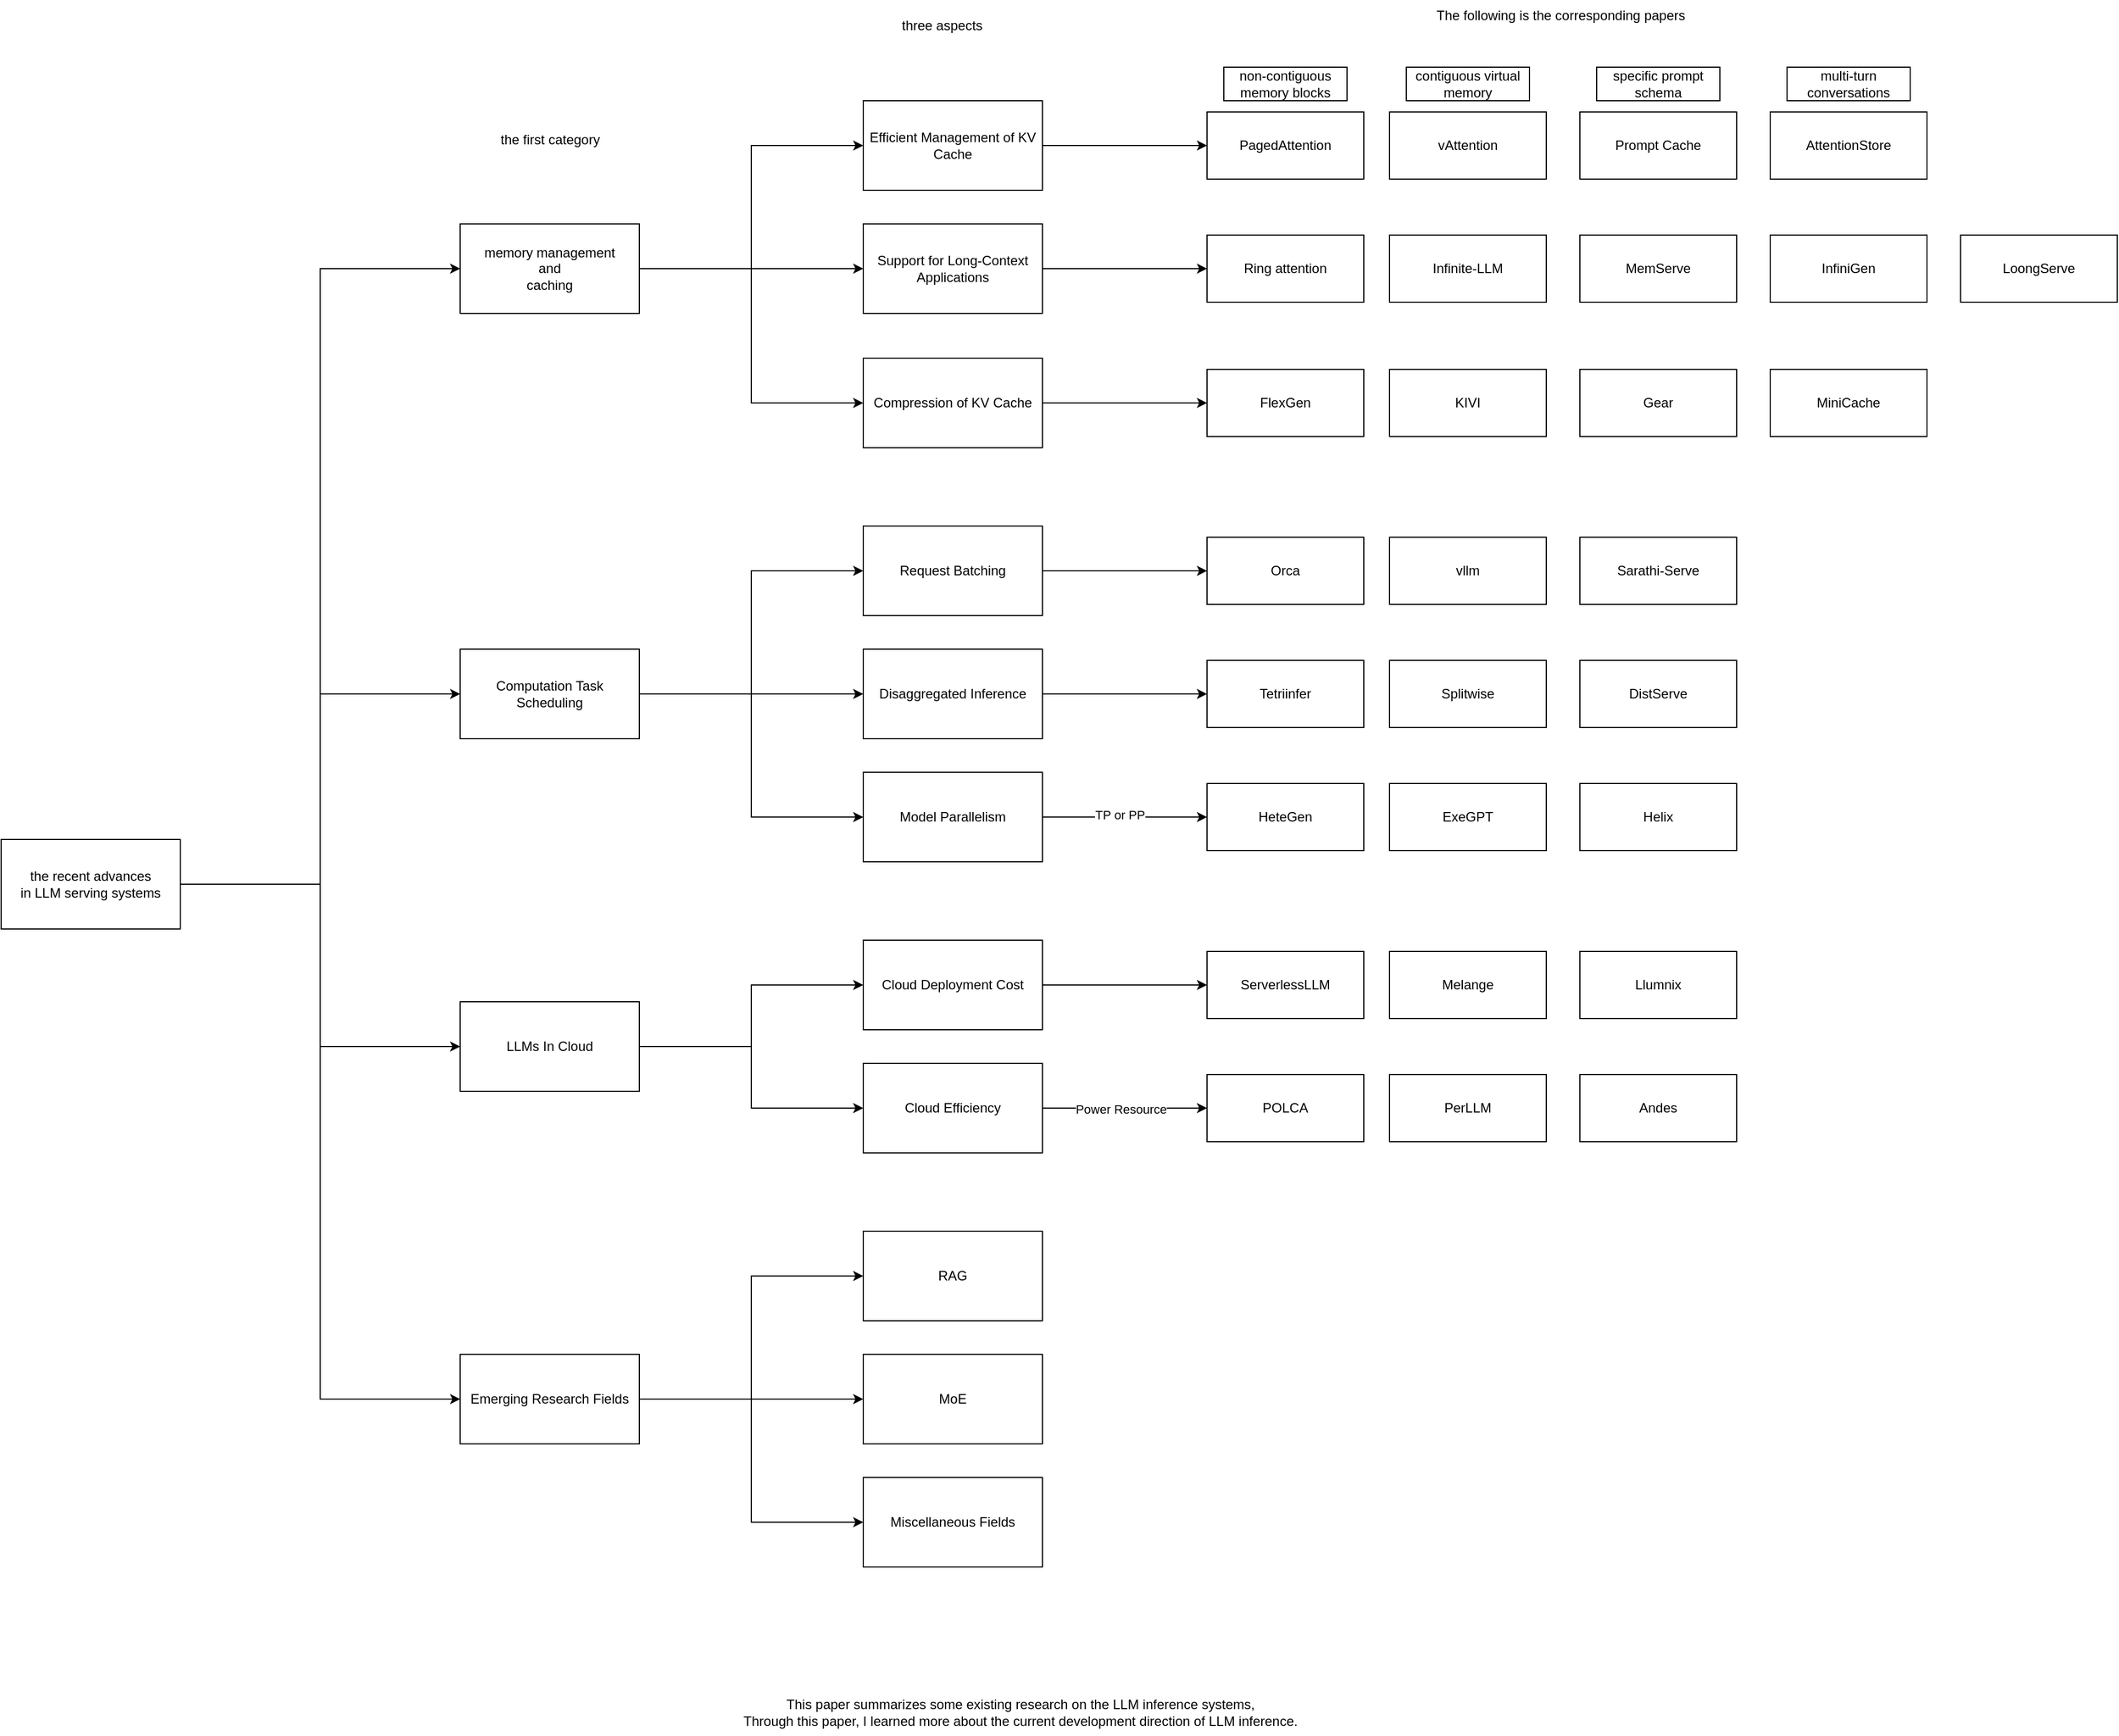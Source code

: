 <mxfile version="24.7.7">
  <diagram id="prtHgNgQTEPvFCAcTncT" name="Page-1">
    <mxGraphModel dx="5420" dy="2084" grid="1" gridSize="10" guides="1" tooltips="1" connect="1" arrows="1" fold="1" page="1" pageScale="1" pageWidth="827" pageHeight="1169" math="0" shadow="0">
      <root>
        <mxCell id="0" />
        <mxCell id="1" parent="0" />
        <mxCell id="ufnlYQHxm2TLW9yD92qH-64" style="edgeStyle=orthogonalEdgeStyle;rounded=0;orthogonalLoop=1;jettySize=auto;html=1;exitX=1;exitY=0.5;exitDx=0;exitDy=0;entryX=0;entryY=0.5;entryDx=0;entryDy=0;" edge="1" parent="1" source="ufnlYQHxm2TLW9yD92qH-1" target="ufnlYQHxm2TLW9yD92qH-2">
          <mxGeometry relative="1" as="geometry" />
        </mxCell>
        <mxCell id="ufnlYQHxm2TLW9yD92qH-65" style="edgeStyle=orthogonalEdgeStyle;rounded=0;orthogonalLoop=1;jettySize=auto;html=1;exitX=1;exitY=0.5;exitDx=0;exitDy=0;entryX=0;entryY=0.5;entryDx=0;entryDy=0;" edge="1" parent="1" source="ufnlYQHxm2TLW9yD92qH-1" target="ufnlYQHxm2TLW9yD92qH-22">
          <mxGeometry relative="1" as="geometry" />
        </mxCell>
        <mxCell id="ufnlYQHxm2TLW9yD92qH-66" style="edgeStyle=orthogonalEdgeStyle;rounded=0;orthogonalLoop=1;jettySize=auto;html=1;exitX=1;exitY=0.5;exitDx=0;exitDy=0;entryX=0;entryY=0.5;entryDx=0;entryDy=0;" edge="1" parent="1" source="ufnlYQHxm2TLW9yD92qH-1" target="ufnlYQHxm2TLW9yD92qH-43">
          <mxGeometry relative="1" as="geometry" />
        </mxCell>
        <mxCell id="ufnlYQHxm2TLW9yD92qH-67" style="edgeStyle=orthogonalEdgeStyle;rounded=0;orthogonalLoop=1;jettySize=auto;html=1;exitX=1;exitY=0.5;exitDx=0;exitDy=0;entryX=0;entryY=0.5;entryDx=0;entryDy=0;" edge="1" parent="1" source="ufnlYQHxm2TLW9yD92qH-1" target="ufnlYQHxm2TLW9yD92qH-55">
          <mxGeometry relative="1" as="geometry" />
        </mxCell>
        <mxCell id="ufnlYQHxm2TLW9yD92qH-1" value="the recent advances&lt;div&gt;in LLM serving systems&lt;/div&gt;" style="rounded=0;whiteSpace=wrap;html=1;" vertex="1" parent="1">
          <mxGeometry x="-330" y="1130" width="160" height="80" as="geometry" />
        </mxCell>
        <mxCell id="ufnlYQHxm2TLW9yD92qH-37" style="edgeStyle=orthogonalEdgeStyle;rounded=0;orthogonalLoop=1;jettySize=auto;html=1;exitX=1;exitY=0.5;exitDx=0;exitDy=0;entryX=0;entryY=0.5;entryDx=0;entryDy=0;" edge="1" parent="1" source="ufnlYQHxm2TLW9yD92qH-2" target="ufnlYQHxm2TLW9yD92qH-3">
          <mxGeometry relative="1" as="geometry" />
        </mxCell>
        <mxCell id="ufnlYQHxm2TLW9yD92qH-38" style="edgeStyle=orthogonalEdgeStyle;rounded=0;orthogonalLoop=1;jettySize=auto;html=1;exitX=1;exitY=0.5;exitDx=0;exitDy=0;" edge="1" parent="1" source="ufnlYQHxm2TLW9yD92qH-2" target="ufnlYQHxm2TLW9yD92qH-8">
          <mxGeometry relative="1" as="geometry" />
        </mxCell>
        <mxCell id="ufnlYQHxm2TLW9yD92qH-39" style="edgeStyle=orthogonalEdgeStyle;rounded=0;orthogonalLoop=1;jettySize=auto;html=1;exitX=1;exitY=0.5;exitDx=0;exitDy=0;entryX=0;entryY=0.5;entryDx=0;entryDy=0;" edge="1" parent="1" source="ufnlYQHxm2TLW9yD92qH-2" target="ufnlYQHxm2TLW9yD92qH-14">
          <mxGeometry relative="1" as="geometry" />
        </mxCell>
        <mxCell id="ufnlYQHxm2TLW9yD92qH-2" value="memory management&lt;div&gt;and&lt;/div&gt;&lt;div&gt;caching&lt;/div&gt;" style="rounded=0;whiteSpace=wrap;html=1;" vertex="1" parent="1">
          <mxGeometry x="80" y="580" width="160" height="80" as="geometry" />
        </mxCell>
        <mxCell id="ufnlYQHxm2TLW9yD92qH-77" style="edgeStyle=orthogonalEdgeStyle;rounded=0;orthogonalLoop=1;jettySize=auto;html=1;exitX=1;exitY=0.5;exitDx=0;exitDy=0;entryX=0;entryY=0.5;entryDx=0;entryDy=0;" edge="1" parent="1" source="ufnlYQHxm2TLW9yD92qH-3" target="ufnlYQHxm2TLW9yD92qH-4">
          <mxGeometry relative="1" as="geometry" />
        </mxCell>
        <mxCell id="ufnlYQHxm2TLW9yD92qH-3" value="Efficient Management of KV Cache" style="rounded=0;whiteSpace=wrap;html=1;" vertex="1" parent="1">
          <mxGeometry x="440" y="470" width="160" height="80" as="geometry" />
        </mxCell>
        <mxCell id="ufnlYQHxm2TLW9yD92qH-4" value="PagedAttention" style="rounded=0;whiteSpace=wrap;html=1;" vertex="1" parent="1">
          <mxGeometry x="747" y="480" width="140" height="60" as="geometry" />
        </mxCell>
        <mxCell id="ufnlYQHxm2TLW9yD92qH-5" value="vAttention" style="rounded=0;whiteSpace=wrap;html=1;" vertex="1" parent="1">
          <mxGeometry x="910" y="480" width="140" height="60" as="geometry" />
        </mxCell>
        <mxCell id="ufnlYQHxm2TLW9yD92qH-6" value="Prompt Cache" style="rounded=0;whiteSpace=wrap;html=1;" vertex="1" parent="1">
          <mxGeometry x="1080" y="480" width="140" height="60" as="geometry" />
        </mxCell>
        <mxCell id="ufnlYQHxm2TLW9yD92qH-7" value="AttentionStore" style="rounded=0;whiteSpace=wrap;html=1;" vertex="1" parent="1">
          <mxGeometry x="1250" y="480" width="140" height="60" as="geometry" />
        </mxCell>
        <mxCell id="ufnlYQHxm2TLW9yD92qH-78" style="edgeStyle=orthogonalEdgeStyle;rounded=0;orthogonalLoop=1;jettySize=auto;html=1;exitX=1;exitY=0.5;exitDx=0;exitDy=0;entryX=0;entryY=0.5;entryDx=0;entryDy=0;" edge="1" parent="1" source="ufnlYQHxm2TLW9yD92qH-8" target="ufnlYQHxm2TLW9yD92qH-9">
          <mxGeometry relative="1" as="geometry" />
        </mxCell>
        <mxCell id="ufnlYQHxm2TLW9yD92qH-8" value="Support for Long-Context Applications" style="rounded=0;whiteSpace=wrap;html=1;" vertex="1" parent="1">
          <mxGeometry x="440" y="580" width="160" height="80" as="geometry" />
        </mxCell>
        <mxCell id="ufnlYQHxm2TLW9yD92qH-9" value="Ring attention" style="rounded=0;whiteSpace=wrap;html=1;" vertex="1" parent="1">
          <mxGeometry x="747" y="590" width="140" height="60" as="geometry" />
        </mxCell>
        <mxCell id="ufnlYQHxm2TLW9yD92qH-10" value="Infinite-LLM" style="rounded=0;whiteSpace=wrap;html=1;" vertex="1" parent="1">
          <mxGeometry x="910" y="590" width="140" height="60" as="geometry" />
        </mxCell>
        <mxCell id="ufnlYQHxm2TLW9yD92qH-11" value="MemServe" style="rounded=0;whiteSpace=wrap;html=1;" vertex="1" parent="1">
          <mxGeometry x="1080" y="590" width="140" height="60" as="geometry" />
        </mxCell>
        <mxCell id="ufnlYQHxm2TLW9yD92qH-12" value="InfiniGen" style="rounded=0;whiteSpace=wrap;html=1;" vertex="1" parent="1">
          <mxGeometry x="1250" y="590" width="140" height="60" as="geometry" />
        </mxCell>
        <mxCell id="ufnlYQHxm2TLW9yD92qH-13" value="LoongServe" style="rounded=0;whiteSpace=wrap;html=1;" vertex="1" parent="1">
          <mxGeometry x="1420" y="590" width="140" height="60" as="geometry" />
        </mxCell>
        <mxCell id="ufnlYQHxm2TLW9yD92qH-79" style="edgeStyle=orthogonalEdgeStyle;rounded=0;orthogonalLoop=1;jettySize=auto;html=1;exitX=1;exitY=0.5;exitDx=0;exitDy=0;entryX=0;entryY=0.5;entryDx=0;entryDy=0;" edge="1" parent="1" source="ufnlYQHxm2TLW9yD92qH-14" target="ufnlYQHxm2TLW9yD92qH-18">
          <mxGeometry relative="1" as="geometry" />
        </mxCell>
        <mxCell id="ufnlYQHxm2TLW9yD92qH-14" value="Compression of KV Cache" style="rounded=0;whiteSpace=wrap;html=1;" vertex="1" parent="1">
          <mxGeometry x="440" y="700" width="160" height="80" as="geometry" />
        </mxCell>
        <mxCell id="ufnlYQHxm2TLW9yD92qH-18" value="FlexGen" style="rounded=0;whiteSpace=wrap;html=1;" vertex="1" parent="1">
          <mxGeometry x="747" y="710" width="140" height="60" as="geometry" />
        </mxCell>
        <mxCell id="ufnlYQHxm2TLW9yD92qH-19" value="KIVI" style="rounded=0;whiteSpace=wrap;html=1;" vertex="1" parent="1">
          <mxGeometry x="910" y="710" width="140" height="60" as="geometry" />
        </mxCell>
        <mxCell id="ufnlYQHxm2TLW9yD92qH-20" value="Gear" style="rounded=0;whiteSpace=wrap;html=1;" vertex="1" parent="1">
          <mxGeometry x="1080" y="710" width="140" height="60" as="geometry" />
        </mxCell>
        <mxCell id="ufnlYQHxm2TLW9yD92qH-21" value="MiniCache" style="rounded=0;whiteSpace=wrap;html=1;" vertex="1" parent="1">
          <mxGeometry x="1250" y="710" width="140" height="60" as="geometry" />
        </mxCell>
        <mxCell id="ufnlYQHxm2TLW9yD92qH-40" style="edgeStyle=orthogonalEdgeStyle;rounded=0;orthogonalLoop=1;jettySize=auto;html=1;exitX=1;exitY=0.5;exitDx=0;exitDy=0;entryX=0;entryY=0.5;entryDx=0;entryDy=0;" edge="1" parent="1" source="ufnlYQHxm2TLW9yD92qH-22" target="ufnlYQHxm2TLW9yD92qH-23">
          <mxGeometry relative="1" as="geometry" />
        </mxCell>
        <mxCell id="ufnlYQHxm2TLW9yD92qH-41" style="edgeStyle=orthogonalEdgeStyle;rounded=0;orthogonalLoop=1;jettySize=auto;html=1;exitX=1;exitY=0.5;exitDx=0;exitDy=0;" edge="1" parent="1" source="ufnlYQHxm2TLW9yD92qH-22" target="ufnlYQHxm2TLW9yD92qH-27">
          <mxGeometry relative="1" as="geometry" />
        </mxCell>
        <mxCell id="ufnlYQHxm2TLW9yD92qH-42" style="edgeStyle=orthogonalEdgeStyle;rounded=0;orthogonalLoop=1;jettySize=auto;html=1;exitX=1;exitY=0.5;exitDx=0;exitDy=0;entryX=0;entryY=0.5;entryDx=0;entryDy=0;" edge="1" parent="1" source="ufnlYQHxm2TLW9yD92qH-22" target="ufnlYQHxm2TLW9yD92qH-31">
          <mxGeometry relative="1" as="geometry" />
        </mxCell>
        <mxCell id="ufnlYQHxm2TLW9yD92qH-22" value="Computation Task Scheduling" style="rounded=0;whiteSpace=wrap;html=1;" vertex="1" parent="1">
          <mxGeometry x="80" y="960" width="160" height="80" as="geometry" />
        </mxCell>
        <mxCell id="ufnlYQHxm2TLW9yD92qH-80" style="edgeStyle=orthogonalEdgeStyle;rounded=0;orthogonalLoop=1;jettySize=auto;html=1;exitX=1;exitY=0.5;exitDx=0;exitDy=0;entryX=0;entryY=0.5;entryDx=0;entryDy=0;" edge="1" parent="1" source="ufnlYQHxm2TLW9yD92qH-23" target="ufnlYQHxm2TLW9yD92qH-24">
          <mxGeometry relative="1" as="geometry" />
        </mxCell>
        <mxCell id="ufnlYQHxm2TLW9yD92qH-23" value="Request Batching" style="rounded=0;whiteSpace=wrap;html=1;" vertex="1" parent="1">
          <mxGeometry x="440" y="850" width="160" height="80" as="geometry" />
        </mxCell>
        <mxCell id="ufnlYQHxm2TLW9yD92qH-24" value="Orca" style="rounded=0;whiteSpace=wrap;html=1;" vertex="1" parent="1">
          <mxGeometry x="747" y="860" width="140" height="60" as="geometry" />
        </mxCell>
        <mxCell id="ufnlYQHxm2TLW9yD92qH-25" value="vllm" style="rounded=0;whiteSpace=wrap;html=1;" vertex="1" parent="1">
          <mxGeometry x="910" y="860" width="140" height="60" as="geometry" />
        </mxCell>
        <mxCell id="ufnlYQHxm2TLW9yD92qH-26" value="Sarathi-Serve" style="rounded=0;whiteSpace=wrap;html=1;" vertex="1" parent="1">
          <mxGeometry x="1080" y="860" width="140" height="60" as="geometry" />
        </mxCell>
        <mxCell id="ufnlYQHxm2TLW9yD92qH-81" style="edgeStyle=orthogonalEdgeStyle;rounded=0;orthogonalLoop=1;jettySize=auto;html=1;exitX=1;exitY=0.5;exitDx=0;exitDy=0;" edge="1" parent="1" source="ufnlYQHxm2TLW9yD92qH-27" target="ufnlYQHxm2TLW9yD92qH-28">
          <mxGeometry relative="1" as="geometry" />
        </mxCell>
        <mxCell id="ufnlYQHxm2TLW9yD92qH-27" value="Disaggregated Inference" style="rounded=0;whiteSpace=wrap;html=1;" vertex="1" parent="1">
          <mxGeometry x="440" y="960" width="160" height="80" as="geometry" />
        </mxCell>
        <mxCell id="ufnlYQHxm2TLW9yD92qH-28" value="Tetriinfer" style="rounded=0;whiteSpace=wrap;html=1;" vertex="1" parent="1">
          <mxGeometry x="747" y="970" width="140" height="60" as="geometry" />
        </mxCell>
        <mxCell id="ufnlYQHxm2TLW9yD92qH-29" value="Splitwise" style="rounded=0;whiteSpace=wrap;html=1;" vertex="1" parent="1">
          <mxGeometry x="910" y="970" width="140" height="60" as="geometry" />
        </mxCell>
        <mxCell id="ufnlYQHxm2TLW9yD92qH-30" value="DistServe" style="rounded=0;whiteSpace=wrap;html=1;" vertex="1" parent="1">
          <mxGeometry x="1080" y="970" width="140" height="60" as="geometry" />
        </mxCell>
        <mxCell id="ufnlYQHxm2TLW9yD92qH-35" style="edgeStyle=orthogonalEdgeStyle;rounded=0;orthogonalLoop=1;jettySize=auto;html=1;entryX=0;entryY=0.5;entryDx=0;entryDy=0;" edge="1" parent="1" source="ufnlYQHxm2TLW9yD92qH-31" target="ufnlYQHxm2TLW9yD92qH-32">
          <mxGeometry relative="1" as="geometry" />
        </mxCell>
        <mxCell id="ufnlYQHxm2TLW9yD92qH-36" value="TP or PP" style="edgeLabel;html=1;align=center;verticalAlign=middle;resizable=0;points=[];" vertex="1" connectable="0" parent="ufnlYQHxm2TLW9yD92qH-35">
          <mxGeometry x="-0.065" y="2" relative="1" as="geometry">
            <mxPoint as="offset" />
          </mxGeometry>
        </mxCell>
        <mxCell id="ufnlYQHxm2TLW9yD92qH-31" value="Model Parallelism" style="rounded=0;whiteSpace=wrap;html=1;" vertex="1" parent="1">
          <mxGeometry x="440" y="1070" width="160" height="80" as="geometry" />
        </mxCell>
        <mxCell id="ufnlYQHxm2TLW9yD92qH-32" value="HeteGen" style="rounded=0;whiteSpace=wrap;html=1;" vertex="1" parent="1">
          <mxGeometry x="747" y="1080" width="140" height="60" as="geometry" />
        </mxCell>
        <mxCell id="ufnlYQHxm2TLW9yD92qH-33" value="ExeGPT" style="rounded=0;whiteSpace=wrap;html=1;" vertex="1" parent="1">
          <mxGeometry x="910" y="1080" width="140" height="60" as="geometry" />
        </mxCell>
        <mxCell id="ufnlYQHxm2TLW9yD92qH-34" value="Helix" style="rounded=0;whiteSpace=wrap;html=1;" vertex="1" parent="1">
          <mxGeometry x="1080" y="1080" width="140" height="60" as="geometry" />
        </mxCell>
        <mxCell id="ufnlYQHxm2TLW9yD92qH-59" style="edgeStyle=orthogonalEdgeStyle;rounded=0;orthogonalLoop=1;jettySize=auto;html=1;exitX=1;exitY=0.5;exitDx=0;exitDy=0;" edge="1" parent="1" source="ufnlYQHxm2TLW9yD92qH-43" target="ufnlYQHxm2TLW9yD92qH-44">
          <mxGeometry relative="1" as="geometry" />
        </mxCell>
        <mxCell id="ufnlYQHxm2TLW9yD92qH-60" style="edgeStyle=orthogonalEdgeStyle;rounded=0;orthogonalLoop=1;jettySize=auto;html=1;exitX=1;exitY=0.5;exitDx=0;exitDy=0;entryX=0;entryY=0.5;entryDx=0;entryDy=0;" edge="1" parent="1" source="ufnlYQHxm2TLW9yD92qH-43" target="ufnlYQHxm2TLW9yD92qH-48">
          <mxGeometry relative="1" as="geometry" />
        </mxCell>
        <mxCell id="ufnlYQHxm2TLW9yD92qH-43" value="LLMs In Cloud" style="rounded=0;whiteSpace=wrap;html=1;" vertex="1" parent="1">
          <mxGeometry x="80" y="1275" width="160" height="80" as="geometry" />
        </mxCell>
        <mxCell id="ufnlYQHxm2TLW9yD92qH-82" style="edgeStyle=orthogonalEdgeStyle;rounded=0;orthogonalLoop=1;jettySize=auto;html=1;exitX=1;exitY=0.5;exitDx=0;exitDy=0;" edge="1" parent="1" source="ufnlYQHxm2TLW9yD92qH-44" target="ufnlYQHxm2TLW9yD92qH-45">
          <mxGeometry relative="1" as="geometry" />
        </mxCell>
        <mxCell id="ufnlYQHxm2TLW9yD92qH-44" value="Cloud Deployment Cost" style="rounded=0;whiteSpace=wrap;html=1;" vertex="1" parent="1">
          <mxGeometry x="440" y="1220" width="160" height="80" as="geometry" />
        </mxCell>
        <mxCell id="ufnlYQHxm2TLW9yD92qH-45" value="ServerlessLLM" style="rounded=0;whiteSpace=wrap;html=1;" vertex="1" parent="1">
          <mxGeometry x="747" y="1230" width="140" height="60" as="geometry" />
        </mxCell>
        <mxCell id="ufnlYQHxm2TLW9yD92qH-46" value="Melange" style="rounded=0;whiteSpace=wrap;html=1;" vertex="1" parent="1">
          <mxGeometry x="910" y="1230" width="140" height="60" as="geometry" />
        </mxCell>
        <mxCell id="ufnlYQHxm2TLW9yD92qH-47" value="Llumnix" style="rounded=0;whiteSpace=wrap;html=1;" vertex="1" parent="1">
          <mxGeometry x="1080" y="1230" width="140" height="60" as="geometry" />
        </mxCell>
        <mxCell id="ufnlYQHxm2TLW9yD92qH-52" style="edgeStyle=orthogonalEdgeStyle;rounded=0;orthogonalLoop=1;jettySize=auto;html=1;exitX=1;exitY=0.5;exitDx=0;exitDy=0;entryX=0;entryY=0.5;entryDx=0;entryDy=0;" edge="1" parent="1" source="ufnlYQHxm2TLW9yD92qH-48" target="ufnlYQHxm2TLW9yD92qH-49">
          <mxGeometry relative="1" as="geometry" />
        </mxCell>
        <mxCell id="ufnlYQHxm2TLW9yD92qH-53" value="Power Resource" style="edgeLabel;html=1;align=center;verticalAlign=middle;resizable=0;points=[];" vertex="1" connectable="0" parent="ufnlYQHxm2TLW9yD92qH-52">
          <mxGeometry x="-0.046" y="-1" relative="1" as="geometry">
            <mxPoint as="offset" />
          </mxGeometry>
        </mxCell>
        <mxCell id="ufnlYQHxm2TLW9yD92qH-48" value="Cloud Efficiency" style="rounded=0;whiteSpace=wrap;html=1;" vertex="1" parent="1">
          <mxGeometry x="440" y="1330" width="160" height="80" as="geometry" />
        </mxCell>
        <mxCell id="ufnlYQHxm2TLW9yD92qH-49" value="POLCA" style="rounded=0;whiteSpace=wrap;html=1;" vertex="1" parent="1">
          <mxGeometry x="747" y="1340" width="140" height="60" as="geometry" />
        </mxCell>
        <mxCell id="ufnlYQHxm2TLW9yD92qH-50" value="PerLLM" style="rounded=0;whiteSpace=wrap;html=1;" vertex="1" parent="1">
          <mxGeometry x="910" y="1340" width="140" height="60" as="geometry" />
        </mxCell>
        <mxCell id="ufnlYQHxm2TLW9yD92qH-54" value="Andes" style="rounded=0;whiteSpace=wrap;html=1;" vertex="1" parent="1">
          <mxGeometry x="1080" y="1340" width="140" height="60" as="geometry" />
        </mxCell>
        <mxCell id="ufnlYQHxm2TLW9yD92qH-61" style="edgeStyle=orthogonalEdgeStyle;rounded=0;orthogonalLoop=1;jettySize=auto;html=1;exitX=1;exitY=0.5;exitDx=0;exitDy=0;entryX=0;entryY=0.5;entryDx=0;entryDy=0;" edge="1" parent="1" source="ufnlYQHxm2TLW9yD92qH-55" target="ufnlYQHxm2TLW9yD92qH-56">
          <mxGeometry relative="1" as="geometry" />
        </mxCell>
        <mxCell id="ufnlYQHxm2TLW9yD92qH-62" style="edgeStyle=orthogonalEdgeStyle;rounded=0;orthogonalLoop=1;jettySize=auto;html=1;exitX=1;exitY=0.5;exitDx=0;exitDy=0;entryX=0;entryY=0.5;entryDx=0;entryDy=0;" edge="1" parent="1" source="ufnlYQHxm2TLW9yD92qH-55" target="ufnlYQHxm2TLW9yD92qH-57">
          <mxGeometry relative="1" as="geometry" />
        </mxCell>
        <mxCell id="ufnlYQHxm2TLW9yD92qH-63" style="edgeStyle=orthogonalEdgeStyle;rounded=0;orthogonalLoop=1;jettySize=auto;html=1;exitX=1;exitY=0.5;exitDx=0;exitDy=0;entryX=0;entryY=0.5;entryDx=0;entryDy=0;" edge="1" parent="1" source="ufnlYQHxm2TLW9yD92qH-55" target="ufnlYQHxm2TLW9yD92qH-58">
          <mxGeometry relative="1" as="geometry" />
        </mxCell>
        <mxCell id="ufnlYQHxm2TLW9yD92qH-55" value="Emerging Research Fields" style="rounded=0;whiteSpace=wrap;html=1;" vertex="1" parent="1">
          <mxGeometry x="80" y="1590" width="160" height="80" as="geometry" />
        </mxCell>
        <mxCell id="ufnlYQHxm2TLW9yD92qH-56" value="RAG" style="rounded=0;whiteSpace=wrap;html=1;" vertex="1" parent="1">
          <mxGeometry x="440" y="1480" width="160" height="80" as="geometry" />
        </mxCell>
        <mxCell id="ufnlYQHxm2TLW9yD92qH-57" value="MoE" style="rounded=0;whiteSpace=wrap;html=1;" vertex="1" parent="1">
          <mxGeometry x="440" y="1590" width="160" height="80" as="geometry" />
        </mxCell>
        <mxCell id="ufnlYQHxm2TLW9yD92qH-58" value="Miscellaneous Fields" style="rounded=0;whiteSpace=wrap;html=1;" vertex="1" parent="1">
          <mxGeometry x="440" y="1700" width="160" height="80" as="geometry" />
        </mxCell>
        <mxCell id="ufnlYQHxm2TLW9yD92qH-68" value="The following is the corresponding papers" style="text;whiteSpace=wrap;" vertex="1" parent="1">
          <mxGeometry x="950" y="380" width="250" height="40" as="geometry" />
        </mxCell>
        <mxCell id="ufnlYQHxm2TLW9yD92qH-69" value="the first category" style="text;html=1;align=center;verticalAlign=middle;resizable=0;points=[];autosize=1;strokeColor=none;fillColor=none;" vertex="1" parent="1">
          <mxGeometry x="105" y="490" width="110" height="30" as="geometry" />
        </mxCell>
        <mxCell id="ufnlYQHxm2TLW9yD92qH-70" value="three aspects" style="text;html=1;align=center;verticalAlign=middle;resizable=0;points=[];autosize=1;strokeColor=none;fillColor=none;" vertex="1" parent="1">
          <mxGeometry x="460" y="388" width="100" height="30" as="geometry" />
        </mxCell>
        <mxCell id="ufnlYQHxm2TLW9yD92qH-72" value="non-contiguous memory blocks" style="whiteSpace=wrap;html=1;" vertex="1" parent="1">
          <mxGeometry x="762" y="440" width="110" height="30" as="geometry" />
        </mxCell>
        <mxCell id="ufnlYQHxm2TLW9yD92qH-73" value="contiguous virtual memory" style="whiteSpace=wrap;html=1;" vertex="1" parent="1">
          <mxGeometry x="925" y="440" width="110" height="30" as="geometry" />
        </mxCell>
        <mxCell id="ufnlYQHxm2TLW9yD92qH-74" value="specific prompt schema" style="whiteSpace=wrap;html=1;" vertex="1" parent="1">
          <mxGeometry x="1095" y="440" width="110" height="30" as="geometry" />
        </mxCell>
        <mxCell id="ufnlYQHxm2TLW9yD92qH-75" value="multi-turn conversations" style="whiteSpace=wrap;html=1;" vertex="1" parent="1">
          <mxGeometry x="1265" y="440" width="110" height="30" as="geometry" />
        </mxCell>
        <mxCell id="ufnlYQHxm2TLW9yD92qH-76" value="&lt;div&gt;&lt;span style=&quot;background-color: initial;&quot;&gt;This paper summarizes some existing research on the LLM inference systems,&lt;/span&gt;&lt;/div&gt;&lt;div&gt;&lt;span style=&quot;background-color: initial;&quot;&gt;Through this paper, I learned more about the current development direction of LLM inference.&lt;/span&gt;&lt;br&gt;&lt;/div&gt;" style="text;html=1;align=center;verticalAlign=middle;resizable=0;points=[];autosize=1;strokeColor=none;fillColor=none;" vertex="1" parent="1">
          <mxGeometry x="320" y="1890" width="520" height="40" as="geometry" />
        </mxCell>
      </root>
    </mxGraphModel>
  </diagram>
</mxfile>
